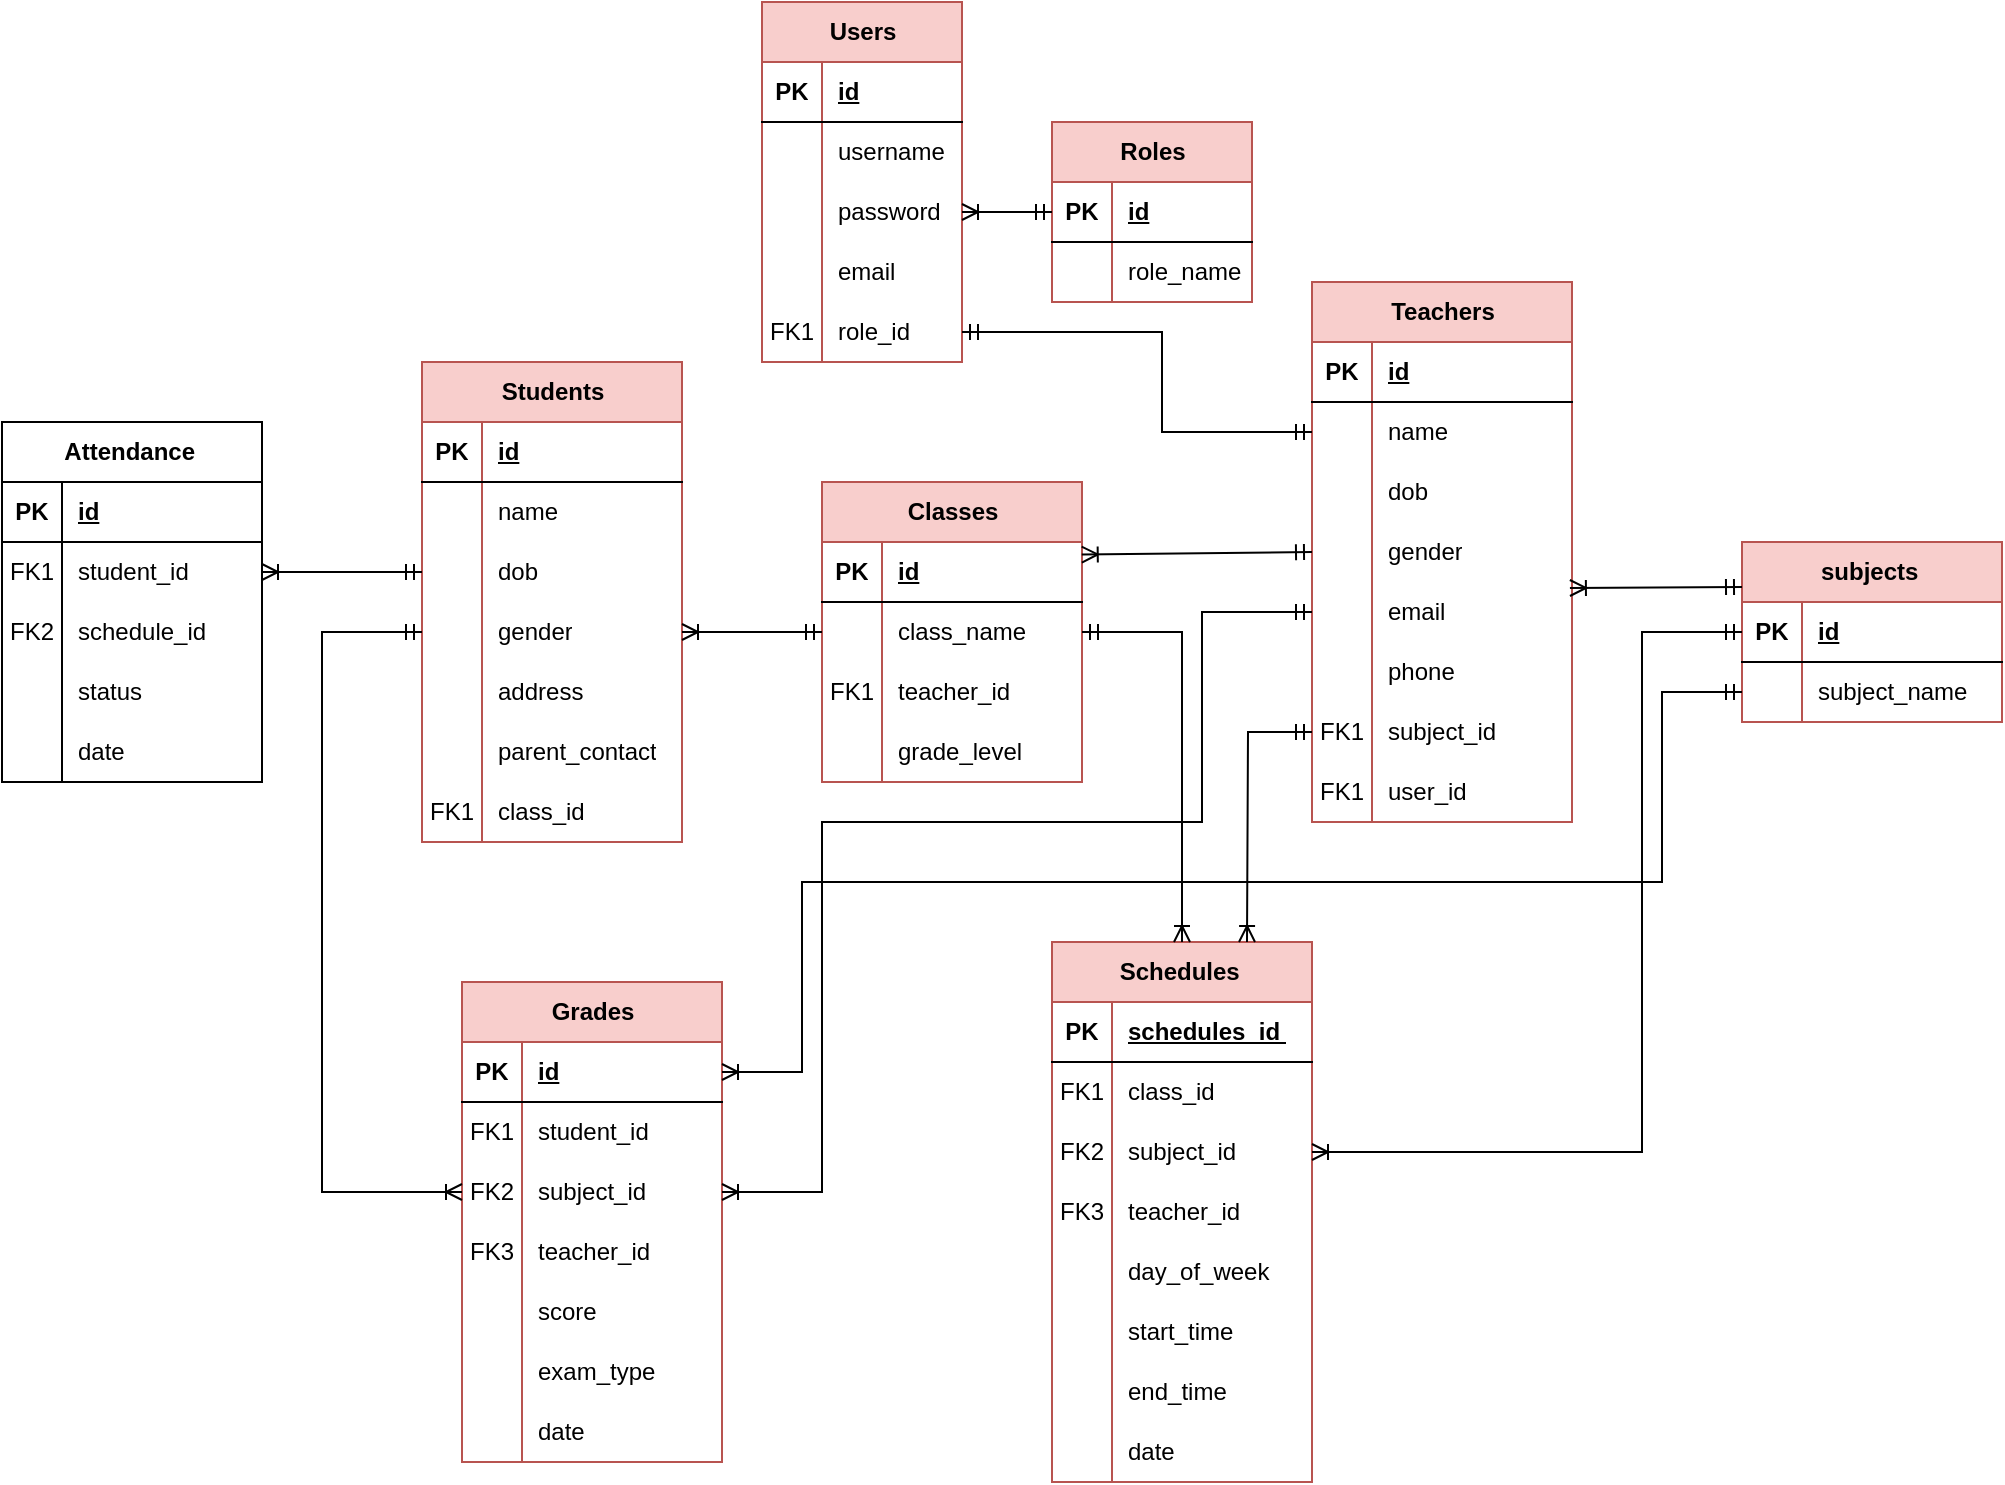 <mxfile version="24.7.17">
  <diagram name="entiry" id="YZMLmRu4-E2dvxTHlLYB">
    <mxGraphModel dx="1484" dy="827" grid="1" gridSize="10" guides="1" tooltips="1" connect="1" arrows="1" fold="1" page="1" pageScale="1" pageWidth="850" pageHeight="1100" math="0" shadow="0">
      <root>
        <mxCell id="0" />
        <mxCell id="1" parent="0" />
        <mxCell id="H-GwtFHvnD4_wA85UMd2-1" value="Roles" style="shape=table;startSize=30;container=1;collapsible=1;childLayout=tableLayout;fixedRows=1;rowLines=0;fontStyle=1;align=center;resizeLast=1;html=1;fillColor=#f8cecc;strokeColor=#b85450;" parent="1" vertex="1">
          <mxGeometry x="295" y="300" width="100" height="90" as="geometry" />
        </mxCell>
        <mxCell id="H-GwtFHvnD4_wA85UMd2-2" value="" style="shape=tableRow;horizontal=0;startSize=0;swimlaneHead=0;swimlaneBody=0;fillColor=none;collapsible=0;dropTarget=0;points=[[0,0.5],[1,0.5]];portConstraint=eastwest;top=0;left=0;right=0;bottom=1;" parent="H-GwtFHvnD4_wA85UMd2-1" vertex="1">
          <mxGeometry y="30" width="100" height="30" as="geometry" />
        </mxCell>
        <mxCell id="H-GwtFHvnD4_wA85UMd2-3" value="PK" style="shape=partialRectangle;connectable=0;fillColor=none;top=0;left=0;bottom=0;right=0;fontStyle=1;overflow=hidden;whiteSpace=wrap;html=1;" parent="H-GwtFHvnD4_wA85UMd2-2" vertex="1">
          <mxGeometry width="30" height="30" as="geometry">
            <mxRectangle width="30" height="30" as="alternateBounds" />
          </mxGeometry>
        </mxCell>
        <mxCell id="H-GwtFHvnD4_wA85UMd2-4" value="id" style="shape=partialRectangle;connectable=0;fillColor=none;top=0;left=0;bottom=0;right=0;align=left;spacingLeft=6;fontStyle=5;overflow=hidden;whiteSpace=wrap;html=1;" parent="H-GwtFHvnD4_wA85UMd2-2" vertex="1">
          <mxGeometry x="30" width="70" height="30" as="geometry">
            <mxRectangle width="70" height="30" as="alternateBounds" />
          </mxGeometry>
        </mxCell>
        <mxCell id="H-GwtFHvnD4_wA85UMd2-5" value="" style="shape=tableRow;horizontal=0;startSize=0;swimlaneHead=0;swimlaneBody=0;fillColor=none;collapsible=0;dropTarget=0;points=[[0,0.5],[1,0.5]];portConstraint=eastwest;top=0;left=0;right=0;bottom=0;" parent="H-GwtFHvnD4_wA85UMd2-1" vertex="1">
          <mxGeometry y="60" width="100" height="30" as="geometry" />
        </mxCell>
        <mxCell id="H-GwtFHvnD4_wA85UMd2-6" value="" style="shape=partialRectangle;connectable=0;fillColor=none;top=0;left=0;bottom=0;right=0;editable=1;overflow=hidden;whiteSpace=wrap;html=1;" parent="H-GwtFHvnD4_wA85UMd2-5" vertex="1">
          <mxGeometry width="30" height="30" as="geometry">
            <mxRectangle width="30" height="30" as="alternateBounds" />
          </mxGeometry>
        </mxCell>
        <mxCell id="H-GwtFHvnD4_wA85UMd2-7" value="role_name" style="shape=partialRectangle;connectable=0;fillColor=none;top=0;left=0;bottom=0;right=0;align=left;spacingLeft=6;overflow=hidden;whiteSpace=wrap;html=1;" parent="H-GwtFHvnD4_wA85UMd2-5" vertex="1">
          <mxGeometry x="30" width="70" height="30" as="geometry">
            <mxRectangle width="70" height="30" as="alternateBounds" />
          </mxGeometry>
        </mxCell>
        <mxCell id="H-GwtFHvnD4_wA85UMd2-14" value="Users" style="shape=table;startSize=30;container=1;collapsible=1;childLayout=tableLayout;fixedRows=1;rowLines=0;fontStyle=1;align=center;resizeLast=1;html=1;fillColor=#f8cecc;strokeColor=#b85450;" parent="1" vertex="1">
          <mxGeometry x="150" y="240" width="100" height="180" as="geometry" />
        </mxCell>
        <mxCell id="H-GwtFHvnD4_wA85UMd2-15" value="" style="shape=tableRow;horizontal=0;startSize=0;swimlaneHead=0;swimlaneBody=0;fillColor=none;collapsible=0;dropTarget=0;points=[[0,0.5],[1,0.5]];portConstraint=eastwest;top=0;left=0;right=0;bottom=1;" parent="H-GwtFHvnD4_wA85UMd2-14" vertex="1">
          <mxGeometry y="30" width="100" height="30" as="geometry" />
        </mxCell>
        <mxCell id="H-GwtFHvnD4_wA85UMd2-16" value="PK" style="shape=partialRectangle;connectable=0;fillColor=none;top=0;left=0;bottom=0;right=0;fontStyle=1;overflow=hidden;whiteSpace=wrap;html=1;" parent="H-GwtFHvnD4_wA85UMd2-15" vertex="1">
          <mxGeometry width="30" height="30" as="geometry">
            <mxRectangle width="30" height="30" as="alternateBounds" />
          </mxGeometry>
        </mxCell>
        <mxCell id="H-GwtFHvnD4_wA85UMd2-17" value="id" style="shape=partialRectangle;connectable=0;fillColor=none;top=0;left=0;bottom=0;right=0;align=left;spacingLeft=6;fontStyle=5;overflow=hidden;whiteSpace=wrap;html=1;" parent="H-GwtFHvnD4_wA85UMd2-15" vertex="1">
          <mxGeometry x="30" width="70" height="30" as="geometry">
            <mxRectangle width="70" height="30" as="alternateBounds" />
          </mxGeometry>
        </mxCell>
        <mxCell id="H-GwtFHvnD4_wA85UMd2-18" value="" style="shape=tableRow;horizontal=0;startSize=0;swimlaneHead=0;swimlaneBody=0;fillColor=none;collapsible=0;dropTarget=0;points=[[0,0.5],[1,0.5]];portConstraint=eastwest;top=0;left=0;right=0;bottom=0;" parent="H-GwtFHvnD4_wA85UMd2-14" vertex="1">
          <mxGeometry y="60" width="100" height="30" as="geometry" />
        </mxCell>
        <mxCell id="H-GwtFHvnD4_wA85UMd2-19" value="" style="shape=partialRectangle;connectable=0;fillColor=none;top=0;left=0;bottom=0;right=0;editable=1;overflow=hidden;whiteSpace=wrap;html=1;" parent="H-GwtFHvnD4_wA85UMd2-18" vertex="1">
          <mxGeometry width="30" height="30" as="geometry">
            <mxRectangle width="30" height="30" as="alternateBounds" />
          </mxGeometry>
        </mxCell>
        <mxCell id="H-GwtFHvnD4_wA85UMd2-20" value="username&amp;nbsp;" style="shape=partialRectangle;connectable=0;fillColor=none;top=0;left=0;bottom=0;right=0;align=left;spacingLeft=6;overflow=hidden;whiteSpace=wrap;html=1;" parent="H-GwtFHvnD4_wA85UMd2-18" vertex="1">
          <mxGeometry x="30" width="70" height="30" as="geometry">
            <mxRectangle width="70" height="30" as="alternateBounds" />
          </mxGeometry>
        </mxCell>
        <mxCell id="H-GwtFHvnD4_wA85UMd2-21" value="" style="shape=tableRow;horizontal=0;startSize=0;swimlaneHead=0;swimlaneBody=0;fillColor=none;collapsible=0;dropTarget=0;points=[[0,0.5],[1,0.5]];portConstraint=eastwest;top=0;left=0;right=0;bottom=0;" parent="H-GwtFHvnD4_wA85UMd2-14" vertex="1">
          <mxGeometry y="90" width="100" height="30" as="geometry" />
        </mxCell>
        <mxCell id="H-GwtFHvnD4_wA85UMd2-22" value="" style="shape=partialRectangle;connectable=0;fillColor=none;top=0;left=0;bottom=0;right=0;editable=1;overflow=hidden;whiteSpace=wrap;html=1;" parent="H-GwtFHvnD4_wA85UMd2-21" vertex="1">
          <mxGeometry width="30" height="30" as="geometry">
            <mxRectangle width="30" height="30" as="alternateBounds" />
          </mxGeometry>
        </mxCell>
        <mxCell id="H-GwtFHvnD4_wA85UMd2-23" value="password&amp;nbsp;" style="shape=partialRectangle;connectable=0;fillColor=none;top=0;left=0;bottom=0;right=0;align=left;spacingLeft=6;overflow=hidden;whiteSpace=wrap;html=1;" parent="H-GwtFHvnD4_wA85UMd2-21" vertex="1">
          <mxGeometry x="30" width="70" height="30" as="geometry">
            <mxRectangle width="70" height="30" as="alternateBounds" />
          </mxGeometry>
        </mxCell>
        <mxCell id="H-GwtFHvnD4_wA85UMd2-24" value="" style="shape=tableRow;horizontal=0;startSize=0;swimlaneHead=0;swimlaneBody=0;fillColor=none;collapsible=0;dropTarget=0;points=[[0,0.5],[1,0.5]];portConstraint=eastwest;top=0;left=0;right=0;bottom=0;" parent="H-GwtFHvnD4_wA85UMd2-14" vertex="1">
          <mxGeometry y="120" width="100" height="30" as="geometry" />
        </mxCell>
        <mxCell id="H-GwtFHvnD4_wA85UMd2-25" value="" style="shape=partialRectangle;connectable=0;fillColor=none;top=0;left=0;bottom=0;right=0;editable=1;overflow=hidden;whiteSpace=wrap;html=1;" parent="H-GwtFHvnD4_wA85UMd2-24" vertex="1">
          <mxGeometry width="30" height="30" as="geometry">
            <mxRectangle width="30" height="30" as="alternateBounds" />
          </mxGeometry>
        </mxCell>
        <mxCell id="H-GwtFHvnD4_wA85UMd2-26" value="email&amp;nbsp;" style="shape=partialRectangle;connectable=0;fillColor=none;top=0;left=0;bottom=0;right=0;align=left;spacingLeft=6;overflow=hidden;whiteSpace=wrap;html=1;" parent="H-GwtFHvnD4_wA85UMd2-24" vertex="1">
          <mxGeometry x="30" width="70" height="30" as="geometry">
            <mxRectangle width="70" height="30" as="alternateBounds" />
          </mxGeometry>
        </mxCell>
        <mxCell id="H-GwtFHvnD4_wA85UMd2-27" value="" style="shape=tableRow;horizontal=0;startSize=0;swimlaneHead=0;swimlaneBody=0;fillColor=none;collapsible=0;dropTarget=0;points=[[0,0.5],[1,0.5]];portConstraint=eastwest;top=0;left=0;right=0;bottom=0;" parent="H-GwtFHvnD4_wA85UMd2-14" vertex="1">
          <mxGeometry y="150" width="100" height="30" as="geometry" />
        </mxCell>
        <mxCell id="H-GwtFHvnD4_wA85UMd2-28" value="FK1" style="shape=partialRectangle;connectable=0;fillColor=none;top=0;left=0;bottom=0;right=0;editable=1;overflow=hidden;whiteSpace=wrap;html=1;" parent="H-GwtFHvnD4_wA85UMd2-27" vertex="1">
          <mxGeometry width="30" height="30" as="geometry">
            <mxRectangle width="30" height="30" as="alternateBounds" />
          </mxGeometry>
        </mxCell>
        <mxCell id="H-GwtFHvnD4_wA85UMd2-29" value="role_id" style="shape=partialRectangle;connectable=0;fillColor=none;top=0;left=0;bottom=0;right=0;align=left;spacingLeft=6;overflow=hidden;whiteSpace=wrap;html=1;" parent="H-GwtFHvnD4_wA85UMd2-27" vertex="1">
          <mxGeometry x="30" width="70" height="30" as="geometry">
            <mxRectangle width="70" height="30" as="alternateBounds" />
          </mxGeometry>
        </mxCell>
        <mxCell id="H-GwtFHvnD4_wA85UMd2-31" value="" style="fontSize=12;html=1;endArrow=ERoneToMany;startArrow=ERmandOne;rounded=0;exitX=0;exitY=0.5;exitDx=0;exitDy=0;entryX=1;entryY=0.5;entryDx=0;entryDy=0;" parent="1" source="H-GwtFHvnD4_wA85UMd2-2" target="H-GwtFHvnD4_wA85UMd2-21" edge="1">
          <mxGeometry width="100" height="100" relative="1" as="geometry">
            <mxPoint x="270" y="630" as="sourcePoint" />
            <mxPoint x="370" y="530" as="targetPoint" />
          </mxGeometry>
        </mxCell>
        <mxCell id="H-GwtFHvnD4_wA85UMd2-32" value="Students" style="shape=table;startSize=30;container=1;collapsible=1;childLayout=tableLayout;fixedRows=1;rowLines=0;fontStyle=1;align=center;resizeLast=1;html=1;fillColor=#f8cecc;strokeColor=#b85450;" parent="1" vertex="1">
          <mxGeometry x="-20" y="420" width="130" height="240" as="geometry" />
        </mxCell>
        <mxCell id="H-GwtFHvnD4_wA85UMd2-33" value="" style="shape=tableRow;horizontal=0;startSize=0;swimlaneHead=0;swimlaneBody=0;fillColor=none;collapsible=0;dropTarget=0;points=[[0,0.5],[1,0.5]];portConstraint=eastwest;top=0;left=0;right=0;bottom=1;" parent="H-GwtFHvnD4_wA85UMd2-32" vertex="1">
          <mxGeometry y="30" width="130" height="30" as="geometry" />
        </mxCell>
        <mxCell id="H-GwtFHvnD4_wA85UMd2-34" value="PK" style="shape=partialRectangle;connectable=0;fillColor=none;top=0;left=0;bottom=0;right=0;fontStyle=1;overflow=hidden;whiteSpace=wrap;html=1;" parent="H-GwtFHvnD4_wA85UMd2-33" vertex="1">
          <mxGeometry width="30" height="30" as="geometry">
            <mxRectangle width="30" height="30" as="alternateBounds" />
          </mxGeometry>
        </mxCell>
        <mxCell id="H-GwtFHvnD4_wA85UMd2-35" value="id" style="shape=partialRectangle;connectable=0;fillColor=none;top=0;left=0;bottom=0;right=0;align=left;spacingLeft=6;fontStyle=5;overflow=hidden;whiteSpace=wrap;html=1;" parent="H-GwtFHvnD4_wA85UMd2-33" vertex="1">
          <mxGeometry x="30" width="100" height="30" as="geometry">
            <mxRectangle width="100" height="30" as="alternateBounds" />
          </mxGeometry>
        </mxCell>
        <mxCell id="H-GwtFHvnD4_wA85UMd2-36" value="" style="shape=tableRow;horizontal=0;startSize=0;swimlaneHead=0;swimlaneBody=0;fillColor=none;collapsible=0;dropTarget=0;points=[[0,0.5],[1,0.5]];portConstraint=eastwest;top=0;left=0;right=0;bottom=0;" parent="H-GwtFHvnD4_wA85UMd2-32" vertex="1">
          <mxGeometry y="60" width="130" height="30" as="geometry" />
        </mxCell>
        <mxCell id="H-GwtFHvnD4_wA85UMd2-37" value="" style="shape=partialRectangle;connectable=0;fillColor=none;top=0;left=0;bottom=0;right=0;editable=1;overflow=hidden;whiteSpace=wrap;html=1;" parent="H-GwtFHvnD4_wA85UMd2-36" vertex="1">
          <mxGeometry width="30" height="30" as="geometry">
            <mxRectangle width="30" height="30" as="alternateBounds" />
          </mxGeometry>
        </mxCell>
        <mxCell id="H-GwtFHvnD4_wA85UMd2-38" value="name" style="shape=partialRectangle;connectable=0;fillColor=none;top=0;left=0;bottom=0;right=0;align=left;spacingLeft=6;overflow=hidden;whiteSpace=wrap;html=1;" parent="H-GwtFHvnD4_wA85UMd2-36" vertex="1">
          <mxGeometry x="30" width="100" height="30" as="geometry">
            <mxRectangle width="100" height="30" as="alternateBounds" />
          </mxGeometry>
        </mxCell>
        <mxCell id="H-GwtFHvnD4_wA85UMd2-39" value="" style="shape=tableRow;horizontal=0;startSize=0;swimlaneHead=0;swimlaneBody=0;fillColor=none;collapsible=0;dropTarget=0;points=[[0,0.5],[1,0.5]];portConstraint=eastwest;top=0;left=0;right=0;bottom=0;" parent="H-GwtFHvnD4_wA85UMd2-32" vertex="1">
          <mxGeometry y="90" width="130" height="30" as="geometry" />
        </mxCell>
        <mxCell id="H-GwtFHvnD4_wA85UMd2-40" value="" style="shape=partialRectangle;connectable=0;fillColor=none;top=0;left=0;bottom=0;right=0;editable=1;overflow=hidden;whiteSpace=wrap;html=1;" parent="H-GwtFHvnD4_wA85UMd2-39" vertex="1">
          <mxGeometry width="30" height="30" as="geometry">
            <mxRectangle width="30" height="30" as="alternateBounds" />
          </mxGeometry>
        </mxCell>
        <mxCell id="H-GwtFHvnD4_wA85UMd2-41" value="dob" style="shape=partialRectangle;connectable=0;fillColor=none;top=0;left=0;bottom=0;right=0;align=left;spacingLeft=6;overflow=hidden;whiteSpace=wrap;html=1;" parent="H-GwtFHvnD4_wA85UMd2-39" vertex="1">
          <mxGeometry x="30" width="100" height="30" as="geometry">
            <mxRectangle width="100" height="30" as="alternateBounds" />
          </mxGeometry>
        </mxCell>
        <mxCell id="H-GwtFHvnD4_wA85UMd2-42" value="" style="shape=tableRow;horizontal=0;startSize=0;swimlaneHead=0;swimlaneBody=0;fillColor=none;collapsible=0;dropTarget=0;points=[[0,0.5],[1,0.5]];portConstraint=eastwest;top=0;left=0;right=0;bottom=0;" parent="H-GwtFHvnD4_wA85UMd2-32" vertex="1">
          <mxGeometry y="120" width="130" height="30" as="geometry" />
        </mxCell>
        <mxCell id="H-GwtFHvnD4_wA85UMd2-43" value="" style="shape=partialRectangle;connectable=0;fillColor=none;top=0;left=0;bottom=0;right=0;editable=1;overflow=hidden;whiteSpace=wrap;html=1;" parent="H-GwtFHvnD4_wA85UMd2-42" vertex="1">
          <mxGeometry width="30" height="30" as="geometry">
            <mxRectangle width="30" height="30" as="alternateBounds" />
          </mxGeometry>
        </mxCell>
        <mxCell id="H-GwtFHvnD4_wA85UMd2-44" value="gender" style="shape=partialRectangle;connectable=0;fillColor=none;top=0;left=0;bottom=0;right=0;align=left;spacingLeft=6;overflow=hidden;whiteSpace=wrap;html=1;" parent="H-GwtFHvnD4_wA85UMd2-42" vertex="1">
          <mxGeometry x="30" width="100" height="30" as="geometry">
            <mxRectangle width="100" height="30" as="alternateBounds" />
          </mxGeometry>
        </mxCell>
        <mxCell id="H-GwtFHvnD4_wA85UMd2-45" value="" style="shape=tableRow;horizontal=0;startSize=0;swimlaneHead=0;swimlaneBody=0;fillColor=none;collapsible=0;dropTarget=0;points=[[0,0.5],[1,0.5]];portConstraint=eastwest;top=0;left=0;right=0;bottom=0;" parent="H-GwtFHvnD4_wA85UMd2-32" vertex="1">
          <mxGeometry y="150" width="130" height="30" as="geometry" />
        </mxCell>
        <mxCell id="H-GwtFHvnD4_wA85UMd2-46" value="" style="shape=partialRectangle;connectable=0;fillColor=none;top=0;left=0;bottom=0;right=0;editable=1;overflow=hidden;whiteSpace=wrap;html=1;" parent="H-GwtFHvnD4_wA85UMd2-45" vertex="1">
          <mxGeometry width="30" height="30" as="geometry">
            <mxRectangle width="30" height="30" as="alternateBounds" />
          </mxGeometry>
        </mxCell>
        <mxCell id="H-GwtFHvnD4_wA85UMd2-47" value="address" style="shape=partialRectangle;connectable=0;fillColor=none;top=0;left=0;bottom=0;right=0;align=left;spacingLeft=6;overflow=hidden;whiteSpace=wrap;html=1;" parent="H-GwtFHvnD4_wA85UMd2-45" vertex="1">
          <mxGeometry x="30" width="100" height="30" as="geometry">
            <mxRectangle width="100" height="30" as="alternateBounds" />
          </mxGeometry>
        </mxCell>
        <mxCell id="H-GwtFHvnD4_wA85UMd2-48" value="" style="shape=tableRow;horizontal=0;startSize=0;swimlaneHead=0;swimlaneBody=0;fillColor=none;collapsible=0;dropTarget=0;points=[[0,0.5],[1,0.5]];portConstraint=eastwest;top=0;left=0;right=0;bottom=0;" parent="H-GwtFHvnD4_wA85UMd2-32" vertex="1">
          <mxGeometry y="180" width="130" height="30" as="geometry" />
        </mxCell>
        <mxCell id="H-GwtFHvnD4_wA85UMd2-49" value="" style="shape=partialRectangle;connectable=0;fillColor=none;top=0;left=0;bottom=0;right=0;editable=1;overflow=hidden;whiteSpace=wrap;html=1;" parent="H-GwtFHvnD4_wA85UMd2-48" vertex="1">
          <mxGeometry width="30" height="30" as="geometry">
            <mxRectangle width="30" height="30" as="alternateBounds" />
          </mxGeometry>
        </mxCell>
        <mxCell id="H-GwtFHvnD4_wA85UMd2-50" value="parent_contact" style="shape=partialRectangle;connectable=0;fillColor=none;top=0;left=0;bottom=0;right=0;align=left;spacingLeft=6;overflow=hidden;whiteSpace=wrap;html=1;" parent="H-GwtFHvnD4_wA85UMd2-48" vertex="1">
          <mxGeometry x="30" width="100" height="30" as="geometry">
            <mxRectangle width="100" height="30" as="alternateBounds" />
          </mxGeometry>
        </mxCell>
        <mxCell id="H-GwtFHvnD4_wA85UMd2-51" value="" style="shape=tableRow;horizontal=0;startSize=0;swimlaneHead=0;swimlaneBody=0;fillColor=none;collapsible=0;dropTarget=0;points=[[0,0.5],[1,0.5]];portConstraint=eastwest;top=0;left=0;right=0;bottom=0;" parent="H-GwtFHvnD4_wA85UMd2-32" vertex="1">
          <mxGeometry y="210" width="130" height="30" as="geometry" />
        </mxCell>
        <mxCell id="H-GwtFHvnD4_wA85UMd2-52" value="FK1" style="shape=partialRectangle;connectable=0;fillColor=none;top=0;left=0;bottom=0;right=0;editable=1;overflow=hidden;whiteSpace=wrap;html=1;" parent="H-GwtFHvnD4_wA85UMd2-51" vertex="1">
          <mxGeometry width="30" height="30" as="geometry">
            <mxRectangle width="30" height="30" as="alternateBounds" />
          </mxGeometry>
        </mxCell>
        <mxCell id="H-GwtFHvnD4_wA85UMd2-53" value="class_id" style="shape=partialRectangle;connectable=0;fillColor=none;top=0;left=0;bottom=0;right=0;align=left;spacingLeft=6;overflow=hidden;whiteSpace=wrap;html=1;" parent="H-GwtFHvnD4_wA85UMd2-51" vertex="1">
          <mxGeometry x="30" width="100" height="30" as="geometry">
            <mxRectangle width="100" height="30" as="alternateBounds" />
          </mxGeometry>
        </mxCell>
        <mxCell id="H-GwtFHvnD4_wA85UMd2-54" value="Teachers" style="shape=table;startSize=30;container=1;collapsible=1;childLayout=tableLayout;fixedRows=1;rowLines=0;fontStyle=1;align=center;resizeLast=1;html=1;fillColor=#f8cecc;strokeColor=#b85450;" parent="1" vertex="1">
          <mxGeometry x="425" y="380" width="130" height="270" as="geometry" />
        </mxCell>
        <mxCell id="H-GwtFHvnD4_wA85UMd2-55" value="" style="shape=tableRow;horizontal=0;startSize=0;swimlaneHead=0;swimlaneBody=0;fillColor=none;collapsible=0;dropTarget=0;points=[[0,0.5],[1,0.5]];portConstraint=eastwest;top=0;left=0;right=0;bottom=1;" parent="H-GwtFHvnD4_wA85UMd2-54" vertex="1">
          <mxGeometry y="30" width="130" height="30" as="geometry" />
        </mxCell>
        <mxCell id="H-GwtFHvnD4_wA85UMd2-56" value="PK" style="shape=partialRectangle;connectable=0;fillColor=none;top=0;left=0;bottom=0;right=0;fontStyle=1;overflow=hidden;whiteSpace=wrap;html=1;" parent="H-GwtFHvnD4_wA85UMd2-55" vertex="1">
          <mxGeometry width="30" height="30" as="geometry">
            <mxRectangle width="30" height="30" as="alternateBounds" />
          </mxGeometry>
        </mxCell>
        <mxCell id="H-GwtFHvnD4_wA85UMd2-57" value="id" style="shape=partialRectangle;connectable=0;fillColor=none;top=0;left=0;bottom=0;right=0;align=left;spacingLeft=6;fontStyle=5;overflow=hidden;whiteSpace=wrap;html=1;" parent="H-GwtFHvnD4_wA85UMd2-55" vertex="1">
          <mxGeometry x="30" width="100" height="30" as="geometry">
            <mxRectangle width="100" height="30" as="alternateBounds" />
          </mxGeometry>
        </mxCell>
        <mxCell id="H-GwtFHvnD4_wA85UMd2-58" value="" style="shape=tableRow;horizontal=0;startSize=0;swimlaneHead=0;swimlaneBody=0;fillColor=none;collapsible=0;dropTarget=0;points=[[0,0.5],[1,0.5]];portConstraint=eastwest;top=0;left=0;right=0;bottom=0;" parent="H-GwtFHvnD4_wA85UMd2-54" vertex="1">
          <mxGeometry y="60" width="130" height="30" as="geometry" />
        </mxCell>
        <mxCell id="H-GwtFHvnD4_wA85UMd2-59" value="" style="shape=partialRectangle;connectable=0;fillColor=none;top=0;left=0;bottom=0;right=0;editable=1;overflow=hidden;whiteSpace=wrap;html=1;" parent="H-GwtFHvnD4_wA85UMd2-58" vertex="1">
          <mxGeometry width="30" height="30" as="geometry">
            <mxRectangle width="30" height="30" as="alternateBounds" />
          </mxGeometry>
        </mxCell>
        <mxCell id="H-GwtFHvnD4_wA85UMd2-60" value="name" style="shape=partialRectangle;connectable=0;fillColor=none;top=0;left=0;bottom=0;right=0;align=left;spacingLeft=6;overflow=hidden;whiteSpace=wrap;html=1;" parent="H-GwtFHvnD4_wA85UMd2-58" vertex="1">
          <mxGeometry x="30" width="100" height="30" as="geometry">
            <mxRectangle width="100" height="30" as="alternateBounds" />
          </mxGeometry>
        </mxCell>
        <mxCell id="H-GwtFHvnD4_wA85UMd2-61" value="" style="shape=tableRow;horizontal=0;startSize=0;swimlaneHead=0;swimlaneBody=0;fillColor=none;collapsible=0;dropTarget=0;points=[[0,0.5],[1,0.5]];portConstraint=eastwest;top=0;left=0;right=0;bottom=0;" parent="H-GwtFHvnD4_wA85UMd2-54" vertex="1">
          <mxGeometry y="90" width="130" height="30" as="geometry" />
        </mxCell>
        <mxCell id="H-GwtFHvnD4_wA85UMd2-62" value="" style="shape=partialRectangle;connectable=0;fillColor=none;top=0;left=0;bottom=0;right=0;editable=1;overflow=hidden;whiteSpace=wrap;html=1;" parent="H-GwtFHvnD4_wA85UMd2-61" vertex="1">
          <mxGeometry width="30" height="30" as="geometry">
            <mxRectangle width="30" height="30" as="alternateBounds" />
          </mxGeometry>
        </mxCell>
        <mxCell id="H-GwtFHvnD4_wA85UMd2-63" value="dob" style="shape=partialRectangle;connectable=0;fillColor=none;top=0;left=0;bottom=0;right=0;align=left;spacingLeft=6;overflow=hidden;whiteSpace=wrap;html=1;" parent="H-GwtFHvnD4_wA85UMd2-61" vertex="1">
          <mxGeometry x="30" width="100" height="30" as="geometry">
            <mxRectangle width="100" height="30" as="alternateBounds" />
          </mxGeometry>
        </mxCell>
        <mxCell id="H-GwtFHvnD4_wA85UMd2-64" value="" style="shape=tableRow;horizontal=0;startSize=0;swimlaneHead=0;swimlaneBody=0;fillColor=none;collapsible=0;dropTarget=0;points=[[0,0.5],[1,0.5]];portConstraint=eastwest;top=0;left=0;right=0;bottom=0;" parent="H-GwtFHvnD4_wA85UMd2-54" vertex="1">
          <mxGeometry y="120" width="130" height="30" as="geometry" />
        </mxCell>
        <mxCell id="H-GwtFHvnD4_wA85UMd2-65" value="" style="shape=partialRectangle;connectable=0;fillColor=none;top=0;left=0;bottom=0;right=0;editable=1;overflow=hidden;whiteSpace=wrap;html=1;" parent="H-GwtFHvnD4_wA85UMd2-64" vertex="1">
          <mxGeometry width="30" height="30" as="geometry">
            <mxRectangle width="30" height="30" as="alternateBounds" />
          </mxGeometry>
        </mxCell>
        <mxCell id="H-GwtFHvnD4_wA85UMd2-66" value="gender" style="shape=partialRectangle;connectable=0;fillColor=none;top=0;left=0;bottom=0;right=0;align=left;spacingLeft=6;overflow=hidden;whiteSpace=wrap;html=1;" parent="H-GwtFHvnD4_wA85UMd2-64" vertex="1">
          <mxGeometry x="30" width="100" height="30" as="geometry">
            <mxRectangle width="100" height="30" as="alternateBounds" />
          </mxGeometry>
        </mxCell>
        <mxCell id="H-GwtFHvnD4_wA85UMd2-67" value="" style="shape=tableRow;horizontal=0;startSize=0;swimlaneHead=0;swimlaneBody=0;fillColor=none;collapsible=0;dropTarget=0;points=[[0,0.5],[1,0.5]];portConstraint=eastwest;top=0;left=0;right=0;bottom=0;" parent="H-GwtFHvnD4_wA85UMd2-54" vertex="1">
          <mxGeometry y="150" width="130" height="30" as="geometry" />
        </mxCell>
        <mxCell id="H-GwtFHvnD4_wA85UMd2-68" value="" style="shape=partialRectangle;connectable=0;fillColor=none;top=0;left=0;bottom=0;right=0;editable=1;overflow=hidden;whiteSpace=wrap;html=1;" parent="H-GwtFHvnD4_wA85UMd2-67" vertex="1">
          <mxGeometry width="30" height="30" as="geometry">
            <mxRectangle width="30" height="30" as="alternateBounds" />
          </mxGeometry>
        </mxCell>
        <mxCell id="H-GwtFHvnD4_wA85UMd2-69" value="email" style="shape=partialRectangle;connectable=0;fillColor=none;top=0;left=0;bottom=0;right=0;align=left;spacingLeft=6;overflow=hidden;whiteSpace=wrap;html=1;" parent="H-GwtFHvnD4_wA85UMd2-67" vertex="1">
          <mxGeometry x="30" width="100" height="30" as="geometry">
            <mxRectangle width="100" height="30" as="alternateBounds" />
          </mxGeometry>
        </mxCell>
        <mxCell id="H-GwtFHvnD4_wA85UMd2-70" value="" style="shape=tableRow;horizontal=0;startSize=0;swimlaneHead=0;swimlaneBody=0;fillColor=none;collapsible=0;dropTarget=0;points=[[0,0.5],[1,0.5]];portConstraint=eastwest;top=0;left=0;right=0;bottom=0;" parent="H-GwtFHvnD4_wA85UMd2-54" vertex="1">
          <mxGeometry y="180" width="130" height="30" as="geometry" />
        </mxCell>
        <mxCell id="H-GwtFHvnD4_wA85UMd2-71" value="" style="shape=partialRectangle;connectable=0;fillColor=none;top=0;left=0;bottom=0;right=0;editable=1;overflow=hidden;whiteSpace=wrap;html=1;" parent="H-GwtFHvnD4_wA85UMd2-70" vertex="1">
          <mxGeometry width="30" height="30" as="geometry">
            <mxRectangle width="30" height="30" as="alternateBounds" />
          </mxGeometry>
        </mxCell>
        <mxCell id="H-GwtFHvnD4_wA85UMd2-72" value="phone" style="shape=partialRectangle;connectable=0;fillColor=none;top=0;left=0;bottom=0;right=0;align=left;spacingLeft=6;overflow=hidden;whiteSpace=wrap;html=1;" parent="H-GwtFHvnD4_wA85UMd2-70" vertex="1">
          <mxGeometry x="30" width="100" height="30" as="geometry">
            <mxRectangle width="100" height="30" as="alternateBounds" />
          </mxGeometry>
        </mxCell>
        <mxCell id="H-GwtFHvnD4_wA85UMd2-73" value="" style="shape=tableRow;horizontal=0;startSize=0;swimlaneHead=0;swimlaneBody=0;fillColor=none;collapsible=0;dropTarget=0;points=[[0,0.5],[1,0.5]];portConstraint=eastwest;top=0;left=0;right=0;bottom=0;" parent="H-GwtFHvnD4_wA85UMd2-54" vertex="1">
          <mxGeometry y="210" width="130" height="30" as="geometry" />
        </mxCell>
        <mxCell id="H-GwtFHvnD4_wA85UMd2-74" value="FK1" style="shape=partialRectangle;connectable=0;fillColor=none;top=0;left=0;bottom=0;right=0;editable=1;overflow=hidden;whiteSpace=wrap;html=1;" parent="H-GwtFHvnD4_wA85UMd2-73" vertex="1">
          <mxGeometry width="30" height="30" as="geometry">
            <mxRectangle width="30" height="30" as="alternateBounds" />
          </mxGeometry>
        </mxCell>
        <mxCell id="H-GwtFHvnD4_wA85UMd2-75" value="subject_id&amp;nbsp;" style="shape=partialRectangle;connectable=0;fillColor=none;top=0;left=0;bottom=0;right=0;align=left;spacingLeft=6;overflow=hidden;whiteSpace=wrap;html=1;" parent="H-GwtFHvnD4_wA85UMd2-73" vertex="1">
          <mxGeometry x="30" width="100" height="30" as="geometry">
            <mxRectangle width="100" height="30" as="alternateBounds" />
          </mxGeometry>
        </mxCell>
        <mxCell id="OlFViY6xTi_4ud4nIs0R-1" value="" style="shape=tableRow;horizontal=0;startSize=0;swimlaneHead=0;swimlaneBody=0;fillColor=none;collapsible=0;dropTarget=0;points=[[0,0.5],[1,0.5]];portConstraint=eastwest;top=0;left=0;right=0;bottom=0;" parent="H-GwtFHvnD4_wA85UMd2-54" vertex="1">
          <mxGeometry y="240" width="130" height="30" as="geometry" />
        </mxCell>
        <mxCell id="OlFViY6xTi_4ud4nIs0R-2" value="FK1" style="shape=partialRectangle;connectable=0;fillColor=none;top=0;left=0;bottom=0;right=0;editable=1;overflow=hidden;whiteSpace=wrap;html=1;" parent="OlFViY6xTi_4ud4nIs0R-1" vertex="1">
          <mxGeometry width="30" height="30" as="geometry">
            <mxRectangle width="30" height="30" as="alternateBounds" />
          </mxGeometry>
        </mxCell>
        <mxCell id="OlFViY6xTi_4ud4nIs0R-3" value="user_id" style="shape=partialRectangle;connectable=0;fillColor=none;top=0;left=0;bottom=0;right=0;align=left;spacingLeft=6;overflow=hidden;whiteSpace=wrap;html=1;" parent="OlFViY6xTi_4ud4nIs0R-1" vertex="1">
          <mxGeometry x="30" width="100" height="30" as="geometry">
            <mxRectangle width="100" height="30" as="alternateBounds" />
          </mxGeometry>
        </mxCell>
        <mxCell id="H-GwtFHvnD4_wA85UMd2-76" value="Classes" style="shape=table;startSize=30;container=1;collapsible=1;childLayout=tableLayout;fixedRows=1;rowLines=0;fontStyle=1;align=center;resizeLast=1;html=1;fillColor=#f8cecc;strokeColor=#b85450;" parent="1" vertex="1">
          <mxGeometry x="180" y="480" width="130" height="150" as="geometry" />
        </mxCell>
        <mxCell id="H-GwtFHvnD4_wA85UMd2-77" value="" style="shape=tableRow;horizontal=0;startSize=0;swimlaneHead=0;swimlaneBody=0;fillColor=none;collapsible=0;dropTarget=0;points=[[0,0.5],[1,0.5]];portConstraint=eastwest;top=0;left=0;right=0;bottom=1;" parent="H-GwtFHvnD4_wA85UMd2-76" vertex="1">
          <mxGeometry y="30" width="130" height="30" as="geometry" />
        </mxCell>
        <mxCell id="H-GwtFHvnD4_wA85UMd2-78" value="PK" style="shape=partialRectangle;connectable=0;fillColor=none;top=0;left=0;bottom=0;right=0;fontStyle=1;overflow=hidden;whiteSpace=wrap;html=1;" parent="H-GwtFHvnD4_wA85UMd2-77" vertex="1">
          <mxGeometry width="30" height="30" as="geometry">
            <mxRectangle width="30" height="30" as="alternateBounds" />
          </mxGeometry>
        </mxCell>
        <mxCell id="H-GwtFHvnD4_wA85UMd2-79" value="id" style="shape=partialRectangle;connectable=0;fillColor=none;top=0;left=0;bottom=0;right=0;align=left;spacingLeft=6;fontStyle=5;overflow=hidden;whiteSpace=wrap;html=1;" parent="H-GwtFHvnD4_wA85UMd2-77" vertex="1">
          <mxGeometry x="30" width="100" height="30" as="geometry">
            <mxRectangle width="100" height="30" as="alternateBounds" />
          </mxGeometry>
        </mxCell>
        <mxCell id="H-GwtFHvnD4_wA85UMd2-80" value="" style="shape=tableRow;horizontal=0;startSize=0;swimlaneHead=0;swimlaneBody=0;fillColor=none;collapsible=0;dropTarget=0;points=[[0,0.5],[1,0.5]];portConstraint=eastwest;top=0;left=0;right=0;bottom=0;" parent="H-GwtFHvnD4_wA85UMd2-76" vertex="1">
          <mxGeometry y="60" width="130" height="30" as="geometry" />
        </mxCell>
        <mxCell id="H-GwtFHvnD4_wA85UMd2-81" value="" style="shape=partialRectangle;connectable=0;fillColor=none;top=0;left=0;bottom=0;right=0;editable=1;overflow=hidden;whiteSpace=wrap;html=1;" parent="H-GwtFHvnD4_wA85UMd2-80" vertex="1">
          <mxGeometry width="30" height="30" as="geometry">
            <mxRectangle width="30" height="30" as="alternateBounds" />
          </mxGeometry>
        </mxCell>
        <mxCell id="H-GwtFHvnD4_wA85UMd2-82" value="class_name" style="shape=partialRectangle;connectable=0;fillColor=none;top=0;left=0;bottom=0;right=0;align=left;spacingLeft=6;overflow=hidden;whiteSpace=wrap;html=1;" parent="H-GwtFHvnD4_wA85UMd2-80" vertex="1">
          <mxGeometry x="30" width="100" height="30" as="geometry">
            <mxRectangle width="100" height="30" as="alternateBounds" />
          </mxGeometry>
        </mxCell>
        <mxCell id="H-GwtFHvnD4_wA85UMd2-83" value="" style="shape=tableRow;horizontal=0;startSize=0;swimlaneHead=0;swimlaneBody=0;fillColor=none;collapsible=0;dropTarget=0;points=[[0,0.5],[1,0.5]];portConstraint=eastwest;top=0;left=0;right=0;bottom=0;" parent="H-GwtFHvnD4_wA85UMd2-76" vertex="1">
          <mxGeometry y="90" width="130" height="30" as="geometry" />
        </mxCell>
        <mxCell id="H-GwtFHvnD4_wA85UMd2-84" value="FK1" style="shape=partialRectangle;connectable=0;fillColor=none;top=0;left=0;bottom=0;right=0;editable=1;overflow=hidden;whiteSpace=wrap;html=1;" parent="H-GwtFHvnD4_wA85UMd2-83" vertex="1">
          <mxGeometry width="30" height="30" as="geometry">
            <mxRectangle width="30" height="30" as="alternateBounds" />
          </mxGeometry>
        </mxCell>
        <mxCell id="H-GwtFHvnD4_wA85UMd2-85" value="teacher_id" style="shape=partialRectangle;connectable=0;fillColor=none;top=0;left=0;bottom=0;right=0;align=left;spacingLeft=6;overflow=hidden;whiteSpace=wrap;html=1;" parent="H-GwtFHvnD4_wA85UMd2-83" vertex="1">
          <mxGeometry x="30" width="100" height="30" as="geometry">
            <mxRectangle width="100" height="30" as="alternateBounds" />
          </mxGeometry>
        </mxCell>
        <mxCell id="H-GwtFHvnD4_wA85UMd2-86" value="" style="shape=tableRow;horizontal=0;startSize=0;swimlaneHead=0;swimlaneBody=0;fillColor=none;collapsible=0;dropTarget=0;points=[[0,0.5],[1,0.5]];portConstraint=eastwest;top=0;left=0;right=0;bottom=0;" parent="H-GwtFHvnD4_wA85UMd2-76" vertex="1">
          <mxGeometry y="120" width="130" height="30" as="geometry" />
        </mxCell>
        <mxCell id="H-GwtFHvnD4_wA85UMd2-87" value="" style="shape=partialRectangle;connectable=0;fillColor=none;top=0;left=0;bottom=0;right=0;editable=1;overflow=hidden;whiteSpace=wrap;html=1;" parent="H-GwtFHvnD4_wA85UMd2-86" vertex="1">
          <mxGeometry width="30" height="30" as="geometry">
            <mxRectangle width="30" height="30" as="alternateBounds" />
          </mxGeometry>
        </mxCell>
        <mxCell id="H-GwtFHvnD4_wA85UMd2-88" value="grade_level" style="shape=partialRectangle;connectable=0;fillColor=none;top=0;left=0;bottom=0;right=0;align=left;spacingLeft=6;overflow=hidden;whiteSpace=wrap;html=1;" parent="H-GwtFHvnD4_wA85UMd2-86" vertex="1">
          <mxGeometry x="30" width="100" height="30" as="geometry">
            <mxRectangle width="100" height="30" as="alternateBounds" />
          </mxGeometry>
        </mxCell>
        <mxCell id="H-GwtFHvnD4_wA85UMd2-98" value="" style="fontSize=12;html=1;endArrow=ERoneToMany;startArrow=ERmandOne;rounded=0;exitX=0;exitY=0.5;exitDx=0;exitDy=0;entryX=1;entryY=0.5;entryDx=0;entryDy=0;" parent="1" source="H-GwtFHvnD4_wA85UMd2-80" target="H-GwtFHvnD4_wA85UMd2-42" edge="1">
          <mxGeometry width="100" height="100" relative="1" as="geometry">
            <mxPoint x="230" y="295" as="sourcePoint" />
            <mxPoint x="180" y="295" as="targetPoint" />
          </mxGeometry>
        </mxCell>
        <mxCell id="H-GwtFHvnD4_wA85UMd2-100" value="subjects&amp;nbsp;" style="shape=table;startSize=30;container=1;collapsible=1;childLayout=tableLayout;fixedRows=1;rowLines=0;fontStyle=1;align=center;resizeLast=1;html=1;fillColor=#f8cecc;strokeColor=#b85450;" parent="1" vertex="1">
          <mxGeometry x="640" y="510" width="130" height="90" as="geometry" />
        </mxCell>
        <mxCell id="H-GwtFHvnD4_wA85UMd2-101" value="" style="shape=tableRow;horizontal=0;startSize=0;swimlaneHead=0;swimlaneBody=0;fillColor=none;collapsible=0;dropTarget=0;points=[[0,0.5],[1,0.5]];portConstraint=eastwest;top=0;left=0;right=0;bottom=1;" parent="H-GwtFHvnD4_wA85UMd2-100" vertex="1">
          <mxGeometry y="30" width="130" height="30" as="geometry" />
        </mxCell>
        <mxCell id="H-GwtFHvnD4_wA85UMd2-102" value="PK" style="shape=partialRectangle;connectable=0;fillColor=none;top=0;left=0;bottom=0;right=0;fontStyle=1;overflow=hidden;whiteSpace=wrap;html=1;" parent="H-GwtFHvnD4_wA85UMd2-101" vertex="1">
          <mxGeometry width="30" height="30" as="geometry">
            <mxRectangle width="30" height="30" as="alternateBounds" />
          </mxGeometry>
        </mxCell>
        <mxCell id="H-GwtFHvnD4_wA85UMd2-103" value="&lt;span style=&quot;text-align: center; text-wrap: nowrap;&quot;&gt;id&lt;/span&gt;" style="shape=partialRectangle;connectable=0;fillColor=none;top=0;left=0;bottom=0;right=0;align=left;spacingLeft=6;fontStyle=5;overflow=hidden;whiteSpace=wrap;html=1;" parent="H-GwtFHvnD4_wA85UMd2-101" vertex="1">
          <mxGeometry x="30" width="100" height="30" as="geometry">
            <mxRectangle width="100" height="30" as="alternateBounds" />
          </mxGeometry>
        </mxCell>
        <mxCell id="H-GwtFHvnD4_wA85UMd2-104" value="" style="shape=tableRow;horizontal=0;startSize=0;swimlaneHead=0;swimlaneBody=0;fillColor=none;collapsible=0;dropTarget=0;points=[[0,0.5],[1,0.5]];portConstraint=eastwest;top=0;left=0;right=0;bottom=0;" parent="H-GwtFHvnD4_wA85UMd2-100" vertex="1">
          <mxGeometry y="60" width="130" height="30" as="geometry" />
        </mxCell>
        <mxCell id="H-GwtFHvnD4_wA85UMd2-105" value="" style="shape=partialRectangle;connectable=0;fillColor=none;top=0;left=0;bottom=0;right=0;editable=1;overflow=hidden;whiteSpace=wrap;html=1;" parent="H-GwtFHvnD4_wA85UMd2-104" vertex="1">
          <mxGeometry width="30" height="30" as="geometry">
            <mxRectangle width="30" height="30" as="alternateBounds" />
          </mxGeometry>
        </mxCell>
        <mxCell id="H-GwtFHvnD4_wA85UMd2-106" value="subject_name" style="shape=partialRectangle;connectable=0;fillColor=none;top=0;left=0;bottom=0;right=0;align=left;spacingLeft=6;overflow=hidden;whiteSpace=wrap;html=1;" parent="H-GwtFHvnD4_wA85UMd2-104" vertex="1">
          <mxGeometry x="30" width="100" height="30" as="geometry">
            <mxRectangle width="100" height="30" as="alternateBounds" />
          </mxGeometry>
        </mxCell>
        <mxCell id="H-GwtFHvnD4_wA85UMd2-113" value="" style="fontSize=12;html=1;endArrow=ERoneToMany;startArrow=ERmandOne;rounded=0;exitX=0;exitY=0.25;exitDx=0;exitDy=0;entryX=0.992;entryY=0.1;entryDx=0;entryDy=0;entryPerimeter=0;" parent="1" source="H-GwtFHvnD4_wA85UMd2-100" target="H-GwtFHvnD4_wA85UMd2-67" edge="1">
          <mxGeometry width="100" height="100" relative="1" as="geometry">
            <mxPoint x="580" y="840" as="sourcePoint" />
            <mxPoint x="680" y="740" as="targetPoint" />
          </mxGeometry>
        </mxCell>
        <mxCell id="H-GwtFHvnD4_wA85UMd2-114" value="Schedules&amp;nbsp;" style="shape=table;startSize=30;container=1;collapsible=1;childLayout=tableLayout;fixedRows=1;rowLines=0;fontStyle=1;align=center;resizeLast=1;html=1;fillColor=#f8cecc;strokeColor=#b85450;" parent="1" vertex="1">
          <mxGeometry x="295" y="710" width="130" height="270" as="geometry" />
        </mxCell>
        <mxCell id="H-GwtFHvnD4_wA85UMd2-115" value="" style="shape=tableRow;horizontal=0;startSize=0;swimlaneHead=0;swimlaneBody=0;fillColor=none;collapsible=0;dropTarget=0;points=[[0,0.5],[1,0.5]];portConstraint=eastwest;top=0;left=0;right=0;bottom=1;" parent="H-GwtFHvnD4_wA85UMd2-114" vertex="1">
          <mxGeometry y="30" width="130" height="30" as="geometry" />
        </mxCell>
        <mxCell id="H-GwtFHvnD4_wA85UMd2-116" value="PK" style="shape=partialRectangle;connectable=0;fillColor=none;top=0;left=0;bottom=0;right=0;fontStyle=1;overflow=hidden;whiteSpace=wrap;html=1;" parent="H-GwtFHvnD4_wA85UMd2-115" vertex="1">
          <mxGeometry width="30" height="30" as="geometry">
            <mxRectangle width="30" height="30" as="alternateBounds" />
          </mxGeometry>
        </mxCell>
        <mxCell id="H-GwtFHvnD4_wA85UMd2-117" value="&lt;span style=&quot;text-align: center; text-wrap: nowrap;&quot;&gt;schedules_id&amp;nbsp;&lt;/span&gt;" style="shape=partialRectangle;connectable=0;fillColor=none;top=0;left=0;bottom=0;right=0;align=left;spacingLeft=6;fontStyle=5;overflow=hidden;whiteSpace=wrap;html=1;" parent="H-GwtFHvnD4_wA85UMd2-115" vertex="1">
          <mxGeometry x="30" width="100" height="30" as="geometry">
            <mxRectangle width="100" height="30" as="alternateBounds" />
          </mxGeometry>
        </mxCell>
        <mxCell id="H-GwtFHvnD4_wA85UMd2-118" value="" style="shape=tableRow;horizontal=0;startSize=0;swimlaneHead=0;swimlaneBody=0;fillColor=none;collapsible=0;dropTarget=0;points=[[0,0.5],[1,0.5]];portConstraint=eastwest;top=0;left=0;right=0;bottom=0;" parent="H-GwtFHvnD4_wA85UMd2-114" vertex="1">
          <mxGeometry y="60" width="130" height="30" as="geometry" />
        </mxCell>
        <mxCell id="H-GwtFHvnD4_wA85UMd2-119" value="FK1" style="shape=partialRectangle;connectable=0;fillColor=none;top=0;left=0;bottom=0;right=0;editable=1;overflow=hidden;whiteSpace=wrap;html=1;" parent="H-GwtFHvnD4_wA85UMd2-118" vertex="1">
          <mxGeometry width="30" height="30" as="geometry">
            <mxRectangle width="30" height="30" as="alternateBounds" />
          </mxGeometry>
        </mxCell>
        <mxCell id="H-GwtFHvnD4_wA85UMd2-120" value="class_id&amp;nbsp;" style="shape=partialRectangle;connectable=0;fillColor=none;top=0;left=0;bottom=0;right=0;align=left;spacingLeft=6;overflow=hidden;whiteSpace=wrap;html=1;" parent="H-GwtFHvnD4_wA85UMd2-118" vertex="1">
          <mxGeometry x="30" width="100" height="30" as="geometry">
            <mxRectangle width="100" height="30" as="alternateBounds" />
          </mxGeometry>
        </mxCell>
        <mxCell id="H-GwtFHvnD4_wA85UMd2-121" value="" style="shape=tableRow;horizontal=0;startSize=0;swimlaneHead=0;swimlaneBody=0;fillColor=none;collapsible=0;dropTarget=0;points=[[0,0.5],[1,0.5]];portConstraint=eastwest;top=0;left=0;right=0;bottom=0;" parent="H-GwtFHvnD4_wA85UMd2-114" vertex="1">
          <mxGeometry y="90" width="130" height="30" as="geometry" />
        </mxCell>
        <mxCell id="H-GwtFHvnD4_wA85UMd2-122" value="FK2" style="shape=partialRectangle;connectable=0;fillColor=none;top=0;left=0;bottom=0;right=0;editable=1;overflow=hidden;whiteSpace=wrap;html=1;" parent="H-GwtFHvnD4_wA85UMd2-121" vertex="1">
          <mxGeometry width="30" height="30" as="geometry">
            <mxRectangle width="30" height="30" as="alternateBounds" />
          </mxGeometry>
        </mxCell>
        <mxCell id="H-GwtFHvnD4_wA85UMd2-123" value="subject_id&amp;nbsp;" style="shape=partialRectangle;connectable=0;fillColor=none;top=0;left=0;bottom=0;right=0;align=left;spacingLeft=6;overflow=hidden;whiteSpace=wrap;html=1;" parent="H-GwtFHvnD4_wA85UMd2-121" vertex="1">
          <mxGeometry x="30" width="100" height="30" as="geometry">
            <mxRectangle width="100" height="30" as="alternateBounds" />
          </mxGeometry>
        </mxCell>
        <mxCell id="H-GwtFHvnD4_wA85UMd2-124" value="" style="shape=tableRow;horizontal=0;startSize=0;swimlaneHead=0;swimlaneBody=0;fillColor=none;collapsible=0;dropTarget=0;points=[[0,0.5],[1,0.5]];portConstraint=eastwest;top=0;left=0;right=0;bottom=0;" parent="H-GwtFHvnD4_wA85UMd2-114" vertex="1">
          <mxGeometry y="120" width="130" height="30" as="geometry" />
        </mxCell>
        <mxCell id="H-GwtFHvnD4_wA85UMd2-125" value="FK3" style="shape=partialRectangle;connectable=0;fillColor=none;top=0;left=0;bottom=0;right=0;editable=1;overflow=hidden;whiteSpace=wrap;html=1;" parent="H-GwtFHvnD4_wA85UMd2-124" vertex="1">
          <mxGeometry width="30" height="30" as="geometry">
            <mxRectangle width="30" height="30" as="alternateBounds" />
          </mxGeometry>
        </mxCell>
        <mxCell id="H-GwtFHvnD4_wA85UMd2-126" value="teacher_id&amp;nbsp;" style="shape=partialRectangle;connectable=0;fillColor=none;top=0;left=0;bottom=0;right=0;align=left;spacingLeft=6;overflow=hidden;whiteSpace=wrap;html=1;" parent="H-GwtFHvnD4_wA85UMd2-124" vertex="1">
          <mxGeometry x="30" width="100" height="30" as="geometry">
            <mxRectangle width="100" height="30" as="alternateBounds" />
          </mxGeometry>
        </mxCell>
        <mxCell id="H-GwtFHvnD4_wA85UMd2-127" value="" style="shape=tableRow;horizontal=0;startSize=0;swimlaneHead=0;swimlaneBody=0;fillColor=none;collapsible=0;dropTarget=0;points=[[0,0.5],[1,0.5]];portConstraint=eastwest;top=0;left=0;right=0;bottom=0;" parent="H-GwtFHvnD4_wA85UMd2-114" vertex="1">
          <mxGeometry y="150" width="130" height="30" as="geometry" />
        </mxCell>
        <mxCell id="H-GwtFHvnD4_wA85UMd2-128" value="" style="shape=partialRectangle;connectable=0;fillColor=none;top=0;left=0;bottom=0;right=0;editable=1;overflow=hidden;whiteSpace=wrap;html=1;" parent="H-GwtFHvnD4_wA85UMd2-127" vertex="1">
          <mxGeometry width="30" height="30" as="geometry">
            <mxRectangle width="30" height="30" as="alternateBounds" />
          </mxGeometry>
        </mxCell>
        <mxCell id="H-GwtFHvnD4_wA85UMd2-129" value="day_of_week&amp;nbsp;" style="shape=partialRectangle;connectable=0;fillColor=none;top=0;left=0;bottom=0;right=0;align=left;spacingLeft=6;overflow=hidden;whiteSpace=wrap;html=1;" parent="H-GwtFHvnD4_wA85UMd2-127" vertex="1">
          <mxGeometry x="30" width="100" height="30" as="geometry">
            <mxRectangle width="100" height="30" as="alternateBounds" />
          </mxGeometry>
        </mxCell>
        <mxCell id="H-GwtFHvnD4_wA85UMd2-130" value="" style="shape=tableRow;horizontal=0;startSize=0;swimlaneHead=0;swimlaneBody=0;fillColor=none;collapsible=0;dropTarget=0;points=[[0,0.5],[1,0.5]];portConstraint=eastwest;top=0;left=0;right=0;bottom=0;" parent="H-GwtFHvnD4_wA85UMd2-114" vertex="1">
          <mxGeometry y="180" width="130" height="30" as="geometry" />
        </mxCell>
        <mxCell id="H-GwtFHvnD4_wA85UMd2-131" value="" style="shape=partialRectangle;connectable=0;fillColor=none;top=0;left=0;bottom=0;right=0;editable=1;overflow=hidden;whiteSpace=wrap;html=1;" parent="H-GwtFHvnD4_wA85UMd2-130" vertex="1">
          <mxGeometry width="30" height="30" as="geometry">
            <mxRectangle width="30" height="30" as="alternateBounds" />
          </mxGeometry>
        </mxCell>
        <mxCell id="H-GwtFHvnD4_wA85UMd2-132" value="start_time&amp;nbsp;" style="shape=partialRectangle;connectable=0;fillColor=none;top=0;left=0;bottom=0;right=0;align=left;spacingLeft=6;overflow=hidden;whiteSpace=wrap;html=1;" parent="H-GwtFHvnD4_wA85UMd2-130" vertex="1">
          <mxGeometry x="30" width="100" height="30" as="geometry">
            <mxRectangle width="100" height="30" as="alternateBounds" />
          </mxGeometry>
        </mxCell>
        <mxCell id="H-GwtFHvnD4_wA85UMd2-133" value="" style="shape=tableRow;horizontal=0;startSize=0;swimlaneHead=0;swimlaneBody=0;fillColor=none;collapsible=0;dropTarget=0;points=[[0,0.5],[1,0.5]];portConstraint=eastwest;top=0;left=0;right=0;bottom=0;" parent="H-GwtFHvnD4_wA85UMd2-114" vertex="1">
          <mxGeometry y="210" width="130" height="30" as="geometry" />
        </mxCell>
        <mxCell id="H-GwtFHvnD4_wA85UMd2-134" value="" style="shape=partialRectangle;connectable=0;fillColor=none;top=0;left=0;bottom=0;right=0;editable=1;overflow=hidden;whiteSpace=wrap;html=1;" parent="H-GwtFHvnD4_wA85UMd2-133" vertex="1">
          <mxGeometry width="30" height="30" as="geometry">
            <mxRectangle width="30" height="30" as="alternateBounds" />
          </mxGeometry>
        </mxCell>
        <mxCell id="H-GwtFHvnD4_wA85UMd2-135" value="end_time&amp;nbsp;" style="shape=partialRectangle;connectable=0;fillColor=none;top=0;left=0;bottom=0;right=0;align=left;spacingLeft=6;overflow=hidden;whiteSpace=wrap;html=1;" parent="H-GwtFHvnD4_wA85UMd2-133" vertex="1">
          <mxGeometry x="30" width="100" height="30" as="geometry">
            <mxRectangle width="100" height="30" as="alternateBounds" />
          </mxGeometry>
        </mxCell>
        <mxCell id="ovF6_v3XGEe2IwOrskNO-4" value="" style="shape=tableRow;horizontal=0;startSize=0;swimlaneHead=0;swimlaneBody=0;fillColor=none;collapsible=0;dropTarget=0;points=[[0,0.5],[1,0.5]];portConstraint=eastwest;top=0;left=0;right=0;bottom=0;" vertex="1" parent="H-GwtFHvnD4_wA85UMd2-114">
          <mxGeometry y="240" width="130" height="30" as="geometry" />
        </mxCell>
        <mxCell id="ovF6_v3XGEe2IwOrskNO-5" value="" style="shape=partialRectangle;connectable=0;fillColor=none;top=0;left=0;bottom=0;right=0;editable=1;overflow=hidden;whiteSpace=wrap;html=1;" vertex="1" parent="ovF6_v3XGEe2IwOrskNO-4">
          <mxGeometry width="30" height="30" as="geometry">
            <mxRectangle width="30" height="30" as="alternateBounds" />
          </mxGeometry>
        </mxCell>
        <mxCell id="ovF6_v3XGEe2IwOrskNO-6" value="date&amp;nbsp;" style="shape=partialRectangle;connectable=0;fillColor=none;top=0;left=0;bottom=0;right=0;align=left;spacingLeft=6;overflow=hidden;whiteSpace=wrap;html=1;" vertex="1" parent="ovF6_v3XGEe2IwOrskNO-4">
          <mxGeometry x="30" width="100" height="30" as="geometry">
            <mxRectangle width="100" height="30" as="alternateBounds" />
          </mxGeometry>
        </mxCell>
        <mxCell id="H-GwtFHvnD4_wA85UMd2-136" value="Grades" style="shape=table;startSize=30;container=1;collapsible=1;childLayout=tableLayout;fixedRows=1;rowLines=0;fontStyle=1;align=center;resizeLast=1;html=1;fillColor=#f8cecc;strokeColor=#b85450;" parent="1" vertex="1">
          <mxGeometry y="730" width="130" height="240" as="geometry" />
        </mxCell>
        <mxCell id="H-GwtFHvnD4_wA85UMd2-137" value="" style="shape=tableRow;horizontal=0;startSize=0;swimlaneHead=0;swimlaneBody=0;fillColor=none;collapsible=0;dropTarget=0;points=[[0,0.5],[1,0.5]];portConstraint=eastwest;top=0;left=0;right=0;bottom=1;" parent="H-GwtFHvnD4_wA85UMd2-136" vertex="1">
          <mxGeometry y="30" width="130" height="30" as="geometry" />
        </mxCell>
        <mxCell id="H-GwtFHvnD4_wA85UMd2-138" value="PK" style="shape=partialRectangle;connectable=0;fillColor=none;top=0;left=0;bottom=0;right=0;fontStyle=1;overflow=hidden;whiteSpace=wrap;html=1;" parent="H-GwtFHvnD4_wA85UMd2-137" vertex="1">
          <mxGeometry width="30" height="30" as="geometry">
            <mxRectangle width="30" height="30" as="alternateBounds" />
          </mxGeometry>
        </mxCell>
        <mxCell id="H-GwtFHvnD4_wA85UMd2-139" value="&lt;div style=&quot;text-align: center;&quot;&gt;&lt;span style=&quot;background-color: initial; text-wrap: nowrap;&quot;&gt;id&lt;/span&gt;&lt;/div&gt;" style="shape=partialRectangle;connectable=0;fillColor=none;top=0;left=0;bottom=0;right=0;align=left;spacingLeft=6;fontStyle=5;overflow=hidden;whiteSpace=wrap;html=1;" parent="H-GwtFHvnD4_wA85UMd2-137" vertex="1">
          <mxGeometry x="30" width="100" height="30" as="geometry">
            <mxRectangle width="100" height="30" as="alternateBounds" />
          </mxGeometry>
        </mxCell>
        <mxCell id="H-GwtFHvnD4_wA85UMd2-140" value="" style="shape=tableRow;horizontal=0;startSize=0;swimlaneHead=0;swimlaneBody=0;fillColor=none;collapsible=0;dropTarget=0;points=[[0,0.5],[1,0.5]];portConstraint=eastwest;top=0;left=0;right=0;bottom=0;" parent="H-GwtFHvnD4_wA85UMd2-136" vertex="1">
          <mxGeometry y="60" width="130" height="30" as="geometry" />
        </mxCell>
        <mxCell id="H-GwtFHvnD4_wA85UMd2-141" value="FK1" style="shape=partialRectangle;connectable=0;fillColor=none;top=0;left=0;bottom=0;right=0;editable=1;overflow=hidden;whiteSpace=wrap;html=1;" parent="H-GwtFHvnD4_wA85UMd2-140" vertex="1">
          <mxGeometry width="30" height="30" as="geometry">
            <mxRectangle width="30" height="30" as="alternateBounds" />
          </mxGeometry>
        </mxCell>
        <mxCell id="H-GwtFHvnD4_wA85UMd2-142" value="student_id&amp;nbsp;" style="shape=partialRectangle;connectable=0;fillColor=none;top=0;left=0;bottom=0;right=0;align=left;spacingLeft=6;overflow=hidden;whiteSpace=wrap;html=1;" parent="H-GwtFHvnD4_wA85UMd2-140" vertex="1">
          <mxGeometry x="30" width="100" height="30" as="geometry">
            <mxRectangle width="100" height="30" as="alternateBounds" />
          </mxGeometry>
        </mxCell>
        <mxCell id="H-GwtFHvnD4_wA85UMd2-143" value="" style="shape=tableRow;horizontal=0;startSize=0;swimlaneHead=0;swimlaneBody=0;fillColor=none;collapsible=0;dropTarget=0;points=[[0,0.5],[1,0.5]];portConstraint=eastwest;top=0;left=0;right=0;bottom=0;" parent="H-GwtFHvnD4_wA85UMd2-136" vertex="1">
          <mxGeometry y="90" width="130" height="30" as="geometry" />
        </mxCell>
        <mxCell id="H-GwtFHvnD4_wA85UMd2-144" value="FK2" style="shape=partialRectangle;connectable=0;fillColor=none;top=0;left=0;bottom=0;right=0;editable=1;overflow=hidden;whiteSpace=wrap;html=1;" parent="H-GwtFHvnD4_wA85UMd2-143" vertex="1">
          <mxGeometry width="30" height="30" as="geometry">
            <mxRectangle width="30" height="30" as="alternateBounds" />
          </mxGeometry>
        </mxCell>
        <mxCell id="H-GwtFHvnD4_wA85UMd2-145" value="subject_id&amp;nbsp;" style="shape=partialRectangle;connectable=0;fillColor=none;top=0;left=0;bottom=0;right=0;align=left;spacingLeft=6;overflow=hidden;whiteSpace=wrap;html=1;" parent="H-GwtFHvnD4_wA85UMd2-143" vertex="1">
          <mxGeometry x="30" width="100" height="30" as="geometry">
            <mxRectangle width="100" height="30" as="alternateBounds" />
          </mxGeometry>
        </mxCell>
        <mxCell id="H-GwtFHvnD4_wA85UMd2-146" value="" style="shape=tableRow;horizontal=0;startSize=0;swimlaneHead=0;swimlaneBody=0;fillColor=none;collapsible=0;dropTarget=0;points=[[0,0.5],[1,0.5]];portConstraint=eastwest;top=0;left=0;right=0;bottom=0;" parent="H-GwtFHvnD4_wA85UMd2-136" vertex="1">
          <mxGeometry y="120" width="130" height="30" as="geometry" />
        </mxCell>
        <mxCell id="H-GwtFHvnD4_wA85UMd2-147" value="FK3" style="shape=partialRectangle;connectable=0;fillColor=none;top=0;left=0;bottom=0;right=0;editable=1;overflow=hidden;whiteSpace=wrap;html=1;" parent="H-GwtFHvnD4_wA85UMd2-146" vertex="1">
          <mxGeometry width="30" height="30" as="geometry">
            <mxRectangle width="30" height="30" as="alternateBounds" />
          </mxGeometry>
        </mxCell>
        <mxCell id="H-GwtFHvnD4_wA85UMd2-148" value="teacher_id&amp;nbsp;" style="shape=partialRectangle;connectable=0;fillColor=none;top=0;left=0;bottom=0;right=0;align=left;spacingLeft=6;overflow=hidden;whiteSpace=wrap;html=1;" parent="H-GwtFHvnD4_wA85UMd2-146" vertex="1">
          <mxGeometry x="30" width="100" height="30" as="geometry">
            <mxRectangle width="100" height="30" as="alternateBounds" />
          </mxGeometry>
        </mxCell>
        <mxCell id="H-GwtFHvnD4_wA85UMd2-149" value="" style="shape=tableRow;horizontal=0;startSize=0;swimlaneHead=0;swimlaneBody=0;fillColor=none;collapsible=0;dropTarget=0;points=[[0,0.5],[1,0.5]];portConstraint=eastwest;top=0;left=0;right=0;bottom=0;" parent="H-GwtFHvnD4_wA85UMd2-136" vertex="1">
          <mxGeometry y="150" width="130" height="30" as="geometry" />
        </mxCell>
        <mxCell id="H-GwtFHvnD4_wA85UMd2-150" value="" style="shape=partialRectangle;connectable=0;fillColor=none;top=0;left=0;bottom=0;right=0;editable=1;overflow=hidden;whiteSpace=wrap;html=1;" parent="H-GwtFHvnD4_wA85UMd2-149" vertex="1">
          <mxGeometry width="30" height="30" as="geometry">
            <mxRectangle width="30" height="30" as="alternateBounds" />
          </mxGeometry>
        </mxCell>
        <mxCell id="H-GwtFHvnD4_wA85UMd2-151" value="score&amp;nbsp;" style="shape=partialRectangle;connectable=0;fillColor=none;top=0;left=0;bottom=0;right=0;align=left;spacingLeft=6;overflow=hidden;whiteSpace=wrap;html=1;" parent="H-GwtFHvnD4_wA85UMd2-149" vertex="1">
          <mxGeometry x="30" width="100" height="30" as="geometry">
            <mxRectangle width="100" height="30" as="alternateBounds" />
          </mxGeometry>
        </mxCell>
        <mxCell id="H-GwtFHvnD4_wA85UMd2-152" value="" style="shape=tableRow;horizontal=0;startSize=0;swimlaneHead=0;swimlaneBody=0;fillColor=none;collapsible=0;dropTarget=0;points=[[0,0.5],[1,0.5]];portConstraint=eastwest;top=0;left=0;right=0;bottom=0;" parent="H-GwtFHvnD4_wA85UMd2-136" vertex="1">
          <mxGeometry y="180" width="130" height="30" as="geometry" />
        </mxCell>
        <mxCell id="H-GwtFHvnD4_wA85UMd2-153" value="" style="shape=partialRectangle;connectable=0;fillColor=none;top=0;left=0;bottom=0;right=0;editable=1;overflow=hidden;whiteSpace=wrap;html=1;" parent="H-GwtFHvnD4_wA85UMd2-152" vertex="1">
          <mxGeometry width="30" height="30" as="geometry">
            <mxRectangle width="30" height="30" as="alternateBounds" />
          </mxGeometry>
        </mxCell>
        <mxCell id="H-GwtFHvnD4_wA85UMd2-154" value="exam_type&amp;nbsp;" style="shape=partialRectangle;connectable=0;fillColor=none;top=0;left=0;bottom=0;right=0;align=left;spacingLeft=6;overflow=hidden;whiteSpace=wrap;html=1;" parent="H-GwtFHvnD4_wA85UMd2-152" vertex="1">
          <mxGeometry x="30" width="100" height="30" as="geometry">
            <mxRectangle width="100" height="30" as="alternateBounds" />
          </mxGeometry>
        </mxCell>
        <mxCell id="H-GwtFHvnD4_wA85UMd2-155" value="" style="shape=tableRow;horizontal=0;startSize=0;swimlaneHead=0;swimlaneBody=0;fillColor=none;collapsible=0;dropTarget=0;points=[[0,0.5],[1,0.5]];portConstraint=eastwest;top=0;left=0;right=0;bottom=0;" parent="H-GwtFHvnD4_wA85UMd2-136" vertex="1">
          <mxGeometry y="210" width="130" height="30" as="geometry" />
        </mxCell>
        <mxCell id="H-GwtFHvnD4_wA85UMd2-156" value="" style="shape=partialRectangle;connectable=0;fillColor=none;top=0;left=0;bottom=0;right=0;editable=1;overflow=hidden;whiteSpace=wrap;html=1;" parent="H-GwtFHvnD4_wA85UMd2-155" vertex="1">
          <mxGeometry width="30" height="30" as="geometry">
            <mxRectangle width="30" height="30" as="alternateBounds" />
          </mxGeometry>
        </mxCell>
        <mxCell id="H-GwtFHvnD4_wA85UMd2-157" value="date&amp;nbsp;" style="shape=partialRectangle;connectable=0;fillColor=none;top=0;left=0;bottom=0;right=0;align=left;spacingLeft=6;overflow=hidden;whiteSpace=wrap;html=1;" parent="H-GwtFHvnD4_wA85UMd2-155" vertex="1">
          <mxGeometry x="30" width="100" height="30" as="geometry">
            <mxRectangle width="100" height="30" as="alternateBounds" />
          </mxGeometry>
        </mxCell>
        <mxCell id="H-GwtFHvnD4_wA85UMd2-158" value="Attendance&amp;nbsp;" style="shape=table;startSize=30;container=1;collapsible=1;childLayout=tableLayout;fixedRows=1;rowLines=0;fontStyle=1;align=center;resizeLast=1;html=1;" parent="1" vertex="1">
          <mxGeometry x="-230" y="450" width="130" height="180" as="geometry" />
        </mxCell>
        <mxCell id="H-GwtFHvnD4_wA85UMd2-159" value="" style="shape=tableRow;horizontal=0;startSize=0;swimlaneHead=0;swimlaneBody=0;fillColor=none;collapsible=0;dropTarget=0;points=[[0,0.5],[1,0.5]];portConstraint=eastwest;top=0;left=0;right=0;bottom=1;" parent="H-GwtFHvnD4_wA85UMd2-158" vertex="1">
          <mxGeometry y="30" width="130" height="30" as="geometry" />
        </mxCell>
        <mxCell id="H-GwtFHvnD4_wA85UMd2-160" value="PK" style="shape=partialRectangle;connectable=0;fillColor=none;top=0;left=0;bottom=0;right=0;fontStyle=1;overflow=hidden;whiteSpace=wrap;html=1;" parent="H-GwtFHvnD4_wA85UMd2-159" vertex="1">
          <mxGeometry width="30" height="30" as="geometry">
            <mxRectangle width="30" height="30" as="alternateBounds" />
          </mxGeometry>
        </mxCell>
        <mxCell id="H-GwtFHvnD4_wA85UMd2-161" value="&lt;div style=&quot;text-align: center;&quot;&gt;&lt;span style=&quot;background-color: initial; text-wrap: nowrap;&quot;&gt;id&lt;/span&gt;&lt;/div&gt;" style="shape=partialRectangle;connectable=0;fillColor=none;top=0;left=0;bottom=0;right=0;align=left;spacingLeft=6;fontStyle=5;overflow=hidden;whiteSpace=wrap;html=1;" parent="H-GwtFHvnD4_wA85UMd2-159" vertex="1">
          <mxGeometry x="30" width="100" height="30" as="geometry">
            <mxRectangle width="100" height="30" as="alternateBounds" />
          </mxGeometry>
        </mxCell>
        <mxCell id="H-GwtFHvnD4_wA85UMd2-162" value="" style="shape=tableRow;horizontal=0;startSize=0;swimlaneHead=0;swimlaneBody=0;fillColor=none;collapsible=0;dropTarget=0;points=[[0,0.5],[1,0.5]];portConstraint=eastwest;top=0;left=0;right=0;bottom=0;" parent="H-GwtFHvnD4_wA85UMd2-158" vertex="1">
          <mxGeometry y="60" width="130" height="30" as="geometry" />
        </mxCell>
        <mxCell id="H-GwtFHvnD4_wA85UMd2-163" value="FK1" style="shape=partialRectangle;connectable=0;fillColor=none;top=0;left=0;bottom=0;right=0;editable=1;overflow=hidden;whiteSpace=wrap;html=1;" parent="H-GwtFHvnD4_wA85UMd2-162" vertex="1">
          <mxGeometry width="30" height="30" as="geometry">
            <mxRectangle width="30" height="30" as="alternateBounds" />
          </mxGeometry>
        </mxCell>
        <mxCell id="H-GwtFHvnD4_wA85UMd2-164" value="student_id&amp;nbsp;" style="shape=partialRectangle;connectable=0;fillColor=none;top=0;left=0;bottom=0;right=0;align=left;spacingLeft=6;overflow=hidden;whiteSpace=wrap;html=1;" parent="H-GwtFHvnD4_wA85UMd2-162" vertex="1">
          <mxGeometry x="30" width="100" height="30" as="geometry">
            <mxRectangle width="100" height="30" as="alternateBounds" />
          </mxGeometry>
        </mxCell>
        <mxCell id="H-GwtFHvnD4_wA85UMd2-165" value="" style="shape=tableRow;horizontal=0;startSize=0;swimlaneHead=0;swimlaneBody=0;fillColor=none;collapsible=0;dropTarget=0;points=[[0,0.5],[1,0.5]];portConstraint=eastwest;top=0;left=0;right=0;bottom=0;" parent="H-GwtFHvnD4_wA85UMd2-158" vertex="1">
          <mxGeometry y="90" width="130" height="30" as="geometry" />
        </mxCell>
        <mxCell id="H-GwtFHvnD4_wA85UMd2-166" value="FK2" style="shape=partialRectangle;connectable=0;fillColor=none;top=0;left=0;bottom=0;right=0;editable=1;overflow=hidden;whiteSpace=wrap;html=1;" parent="H-GwtFHvnD4_wA85UMd2-165" vertex="1">
          <mxGeometry width="30" height="30" as="geometry">
            <mxRectangle width="30" height="30" as="alternateBounds" />
          </mxGeometry>
        </mxCell>
        <mxCell id="H-GwtFHvnD4_wA85UMd2-167" value="schedule_id&amp;nbsp;" style="shape=partialRectangle;connectable=0;fillColor=none;top=0;left=0;bottom=0;right=0;align=left;spacingLeft=6;overflow=hidden;whiteSpace=wrap;html=1;" parent="H-GwtFHvnD4_wA85UMd2-165" vertex="1">
          <mxGeometry x="30" width="100" height="30" as="geometry">
            <mxRectangle width="100" height="30" as="alternateBounds" />
          </mxGeometry>
        </mxCell>
        <mxCell id="H-GwtFHvnD4_wA85UMd2-168" value="" style="shape=tableRow;horizontal=0;startSize=0;swimlaneHead=0;swimlaneBody=0;fillColor=none;collapsible=0;dropTarget=0;points=[[0,0.5],[1,0.5]];portConstraint=eastwest;top=0;left=0;right=0;bottom=0;" parent="H-GwtFHvnD4_wA85UMd2-158" vertex="1">
          <mxGeometry y="120" width="130" height="30" as="geometry" />
        </mxCell>
        <mxCell id="H-GwtFHvnD4_wA85UMd2-169" value="" style="shape=partialRectangle;connectable=0;fillColor=none;top=0;left=0;bottom=0;right=0;editable=1;overflow=hidden;whiteSpace=wrap;html=1;" parent="H-GwtFHvnD4_wA85UMd2-168" vertex="1">
          <mxGeometry width="30" height="30" as="geometry">
            <mxRectangle width="30" height="30" as="alternateBounds" />
          </mxGeometry>
        </mxCell>
        <mxCell id="H-GwtFHvnD4_wA85UMd2-170" value="status&amp;nbsp;" style="shape=partialRectangle;connectable=0;fillColor=none;top=0;left=0;bottom=0;right=0;align=left;spacingLeft=6;overflow=hidden;whiteSpace=wrap;html=1;" parent="H-GwtFHvnD4_wA85UMd2-168" vertex="1">
          <mxGeometry x="30" width="100" height="30" as="geometry">
            <mxRectangle width="100" height="30" as="alternateBounds" />
          </mxGeometry>
        </mxCell>
        <mxCell id="ovF6_v3XGEe2IwOrskNO-7" value="" style="shape=tableRow;horizontal=0;startSize=0;swimlaneHead=0;swimlaneBody=0;fillColor=none;collapsible=0;dropTarget=0;points=[[0,0.5],[1,0.5]];portConstraint=eastwest;top=0;left=0;right=0;bottom=0;" vertex="1" parent="H-GwtFHvnD4_wA85UMd2-158">
          <mxGeometry y="150" width="130" height="30" as="geometry" />
        </mxCell>
        <mxCell id="ovF6_v3XGEe2IwOrskNO-8" value="" style="shape=partialRectangle;connectable=0;fillColor=none;top=0;left=0;bottom=0;right=0;editable=1;overflow=hidden;whiteSpace=wrap;html=1;" vertex="1" parent="ovF6_v3XGEe2IwOrskNO-7">
          <mxGeometry width="30" height="30" as="geometry">
            <mxRectangle width="30" height="30" as="alternateBounds" />
          </mxGeometry>
        </mxCell>
        <mxCell id="ovF6_v3XGEe2IwOrskNO-9" value="date" style="shape=partialRectangle;connectable=0;fillColor=none;top=0;left=0;bottom=0;right=0;align=left;spacingLeft=6;overflow=hidden;whiteSpace=wrap;html=1;" vertex="1" parent="ovF6_v3XGEe2IwOrskNO-7">
          <mxGeometry x="30" width="100" height="30" as="geometry">
            <mxRectangle width="100" height="30" as="alternateBounds" />
          </mxGeometry>
        </mxCell>
        <mxCell id="H-GwtFHvnD4_wA85UMd2-180" value="" style="fontSize=12;html=1;endArrow=ERoneToMany;startArrow=ERmandOne;rounded=0;exitX=0;exitY=0.5;exitDx=0;exitDy=0;entryX=1;entryY=0.5;entryDx=0;entryDy=0;" parent="1" source="H-GwtFHvnD4_wA85UMd2-101" target="H-GwtFHvnD4_wA85UMd2-121" edge="1">
          <mxGeometry width="100" height="100" relative="1" as="geometry">
            <mxPoint x="200" y="565" as="sourcePoint" />
            <mxPoint x="120" y="565" as="targetPoint" />
            <Array as="points">
              <mxPoint x="590" y="555" />
              <mxPoint x="590" y="815" />
            </Array>
          </mxGeometry>
        </mxCell>
        <mxCell id="H-GwtFHvnD4_wA85UMd2-182" value="" style="fontSize=12;html=1;endArrow=ERoneToMany;startArrow=ERmandOne;rounded=0;exitX=0;exitY=0.5;exitDx=0;exitDy=0;entryX=1;entryY=0.5;entryDx=0;entryDy=0;" parent="1" source="H-GwtFHvnD4_wA85UMd2-67" target="H-GwtFHvnD4_wA85UMd2-143" edge="1">
          <mxGeometry width="100" height="100" relative="1" as="geometry">
            <mxPoint x="435" y="565" as="sourcePoint" />
            <mxPoint x="330" y="565" as="targetPoint" />
            <Array as="points">
              <mxPoint x="370" y="545" />
              <mxPoint x="370" y="650" />
              <mxPoint x="180" y="650" />
              <mxPoint x="180" y="835" />
            </Array>
          </mxGeometry>
        </mxCell>
        <mxCell id="H-GwtFHvnD4_wA85UMd2-183" value="" style="fontSize=12;html=1;endArrow=ERoneToMany;startArrow=ERmandOne;rounded=0;exitX=0;exitY=0.5;exitDx=0;exitDy=0;entryX=1;entryY=0.5;entryDx=0;entryDy=0;" parent="1" source="H-GwtFHvnD4_wA85UMd2-104" target="H-GwtFHvnD4_wA85UMd2-137" edge="1">
          <mxGeometry width="100" height="100" relative="1" as="geometry">
            <mxPoint x="650" y="565" as="sourcePoint" />
            <mxPoint x="565" y="565" as="targetPoint" />
            <Array as="points">
              <mxPoint x="600" y="585" />
              <mxPoint x="600" y="680" />
              <mxPoint x="170" y="680" />
              <mxPoint x="170" y="775" />
            </Array>
          </mxGeometry>
        </mxCell>
        <mxCell id="H-GwtFHvnD4_wA85UMd2-185" value="" style="fontSize=12;html=1;endArrow=ERoneToMany;startArrow=ERmandOne;rounded=0;exitX=1;exitY=0.5;exitDx=0;exitDy=0;entryX=0.5;entryY=0;entryDx=0;entryDy=0;" parent="1" source="H-GwtFHvnD4_wA85UMd2-80" target="H-GwtFHvnD4_wA85UMd2-114" edge="1">
          <mxGeometry width="100" height="100" relative="1" as="geometry">
            <mxPoint x="200" y="565" as="sourcePoint" />
            <mxPoint x="120" y="565" as="targetPoint" />
            <Array as="points">
              <mxPoint x="360" y="555" />
            </Array>
          </mxGeometry>
        </mxCell>
        <mxCell id="H-GwtFHvnD4_wA85UMd2-186" value="" style="fontSize=12;html=1;endArrow=ERoneToMany;startArrow=ERmandOne;rounded=0;exitX=0;exitY=0.5;exitDx=0;exitDy=0;entryX=0.75;entryY=0;entryDx=0;entryDy=0;" parent="1" source="H-GwtFHvnD4_wA85UMd2-73" target="H-GwtFHvnD4_wA85UMd2-114" edge="1">
          <mxGeometry width="100" height="100" relative="1" as="geometry">
            <mxPoint x="650" y="565" as="sourcePoint" />
            <mxPoint x="565" y="565" as="targetPoint" />
            <Array as="points">
              <mxPoint x="393" y="605" />
            </Array>
          </mxGeometry>
        </mxCell>
        <mxCell id="H-GwtFHvnD4_wA85UMd2-187" value="" style="fontSize=12;html=1;endArrow=ERoneToMany;startArrow=ERmandOne;rounded=0;entryX=1;entryY=0.5;entryDx=0;entryDy=0;exitX=0;exitY=0.5;exitDx=0;exitDy=0;" parent="1" source="H-GwtFHvnD4_wA85UMd2-39" target="H-GwtFHvnD4_wA85UMd2-162" edge="1">
          <mxGeometry width="100" height="100" relative="1" as="geometry">
            <mxPoint x="200" y="565" as="sourcePoint" />
            <mxPoint x="120" y="565" as="targetPoint" />
          </mxGeometry>
        </mxCell>
        <mxCell id="H-GwtFHvnD4_wA85UMd2-188" value="" style="fontSize=12;html=1;endArrow=ERoneToMany;startArrow=ERmandOne;rounded=0;exitX=0;exitY=0.5;exitDx=0;exitDy=0;entryX=0.999;entryY=0.21;entryDx=0;entryDy=0;entryPerimeter=0;" parent="1" source="H-GwtFHvnD4_wA85UMd2-64" target="H-GwtFHvnD4_wA85UMd2-77" edge="1">
          <mxGeometry width="100" height="100" relative="1" as="geometry">
            <mxPoint x="200" y="565" as="sourcePoint" />
            <mxPoint x="120" y="565" as="targetPoint" />
          </mxGeometry>
        </mxCell>
        <mxCell id="OlFViY6xTi_4ud4nIs0R-4" value="" style="fontSize=12;html=1;endArrow=ERmandOne;startArrow=ERmandOne;rounded=0;entryX=0;entryY=0.5;entryDx=0;entryDy=0;exitX=1;exitY=0.5;exitDx=0;exitDy=0;" parent="1" source="H-GwtFHvnD4_wA85UMd2-27" target="H-GwtFHvnD4_wA85UMd2-58" edge="1">
          <mxGeometry width="100" height="100" relative="1" as="geometry">
            <mxPoint x="330" y="380" as="sourcePoint" />
            <mxPoint x="430" y="280" as="targetPoint" />
            <Array as="points">
              <mxPoint x="350" y="405" />
              <mxPoint x="350" y="455" />
            </Array>
          </mxGeometry>
        </mxCell>
        <mxCell id="ovF6_v3XGEe2IwOrskNO-10" value="" style="fontSize=12;html=1;endArrow=ERoneToMany;startArrow=ERmandOne;rounded=0;entryX=0;entryY=0.5;entryDx=0;entryDy=0;exitX=0;exitY=0.5;exitDx=0;exitDy=0;" edge="1" parent="1" source="H-GwtFHvnD4_wA85UMd2-42" target="H-GwtFHvnD4_wA85UMd2-143">
          <mxGeometry width="100" height="100" relative="1" as="geometry">
            <mxPoint x="-10" y="535" as="sourcePoint" />
            <mxPoint x="-90" y="535" as="targetPoint" />
            <Array as="points">
              <mxPoint x="-70" y="555" />
              <mxPoint x="-70" y="835" />
            </Array>
          </mxGeometry>
        </mxCell>
      </root>
    </mxGraphModel>
  </diagram>
</mxfile>
